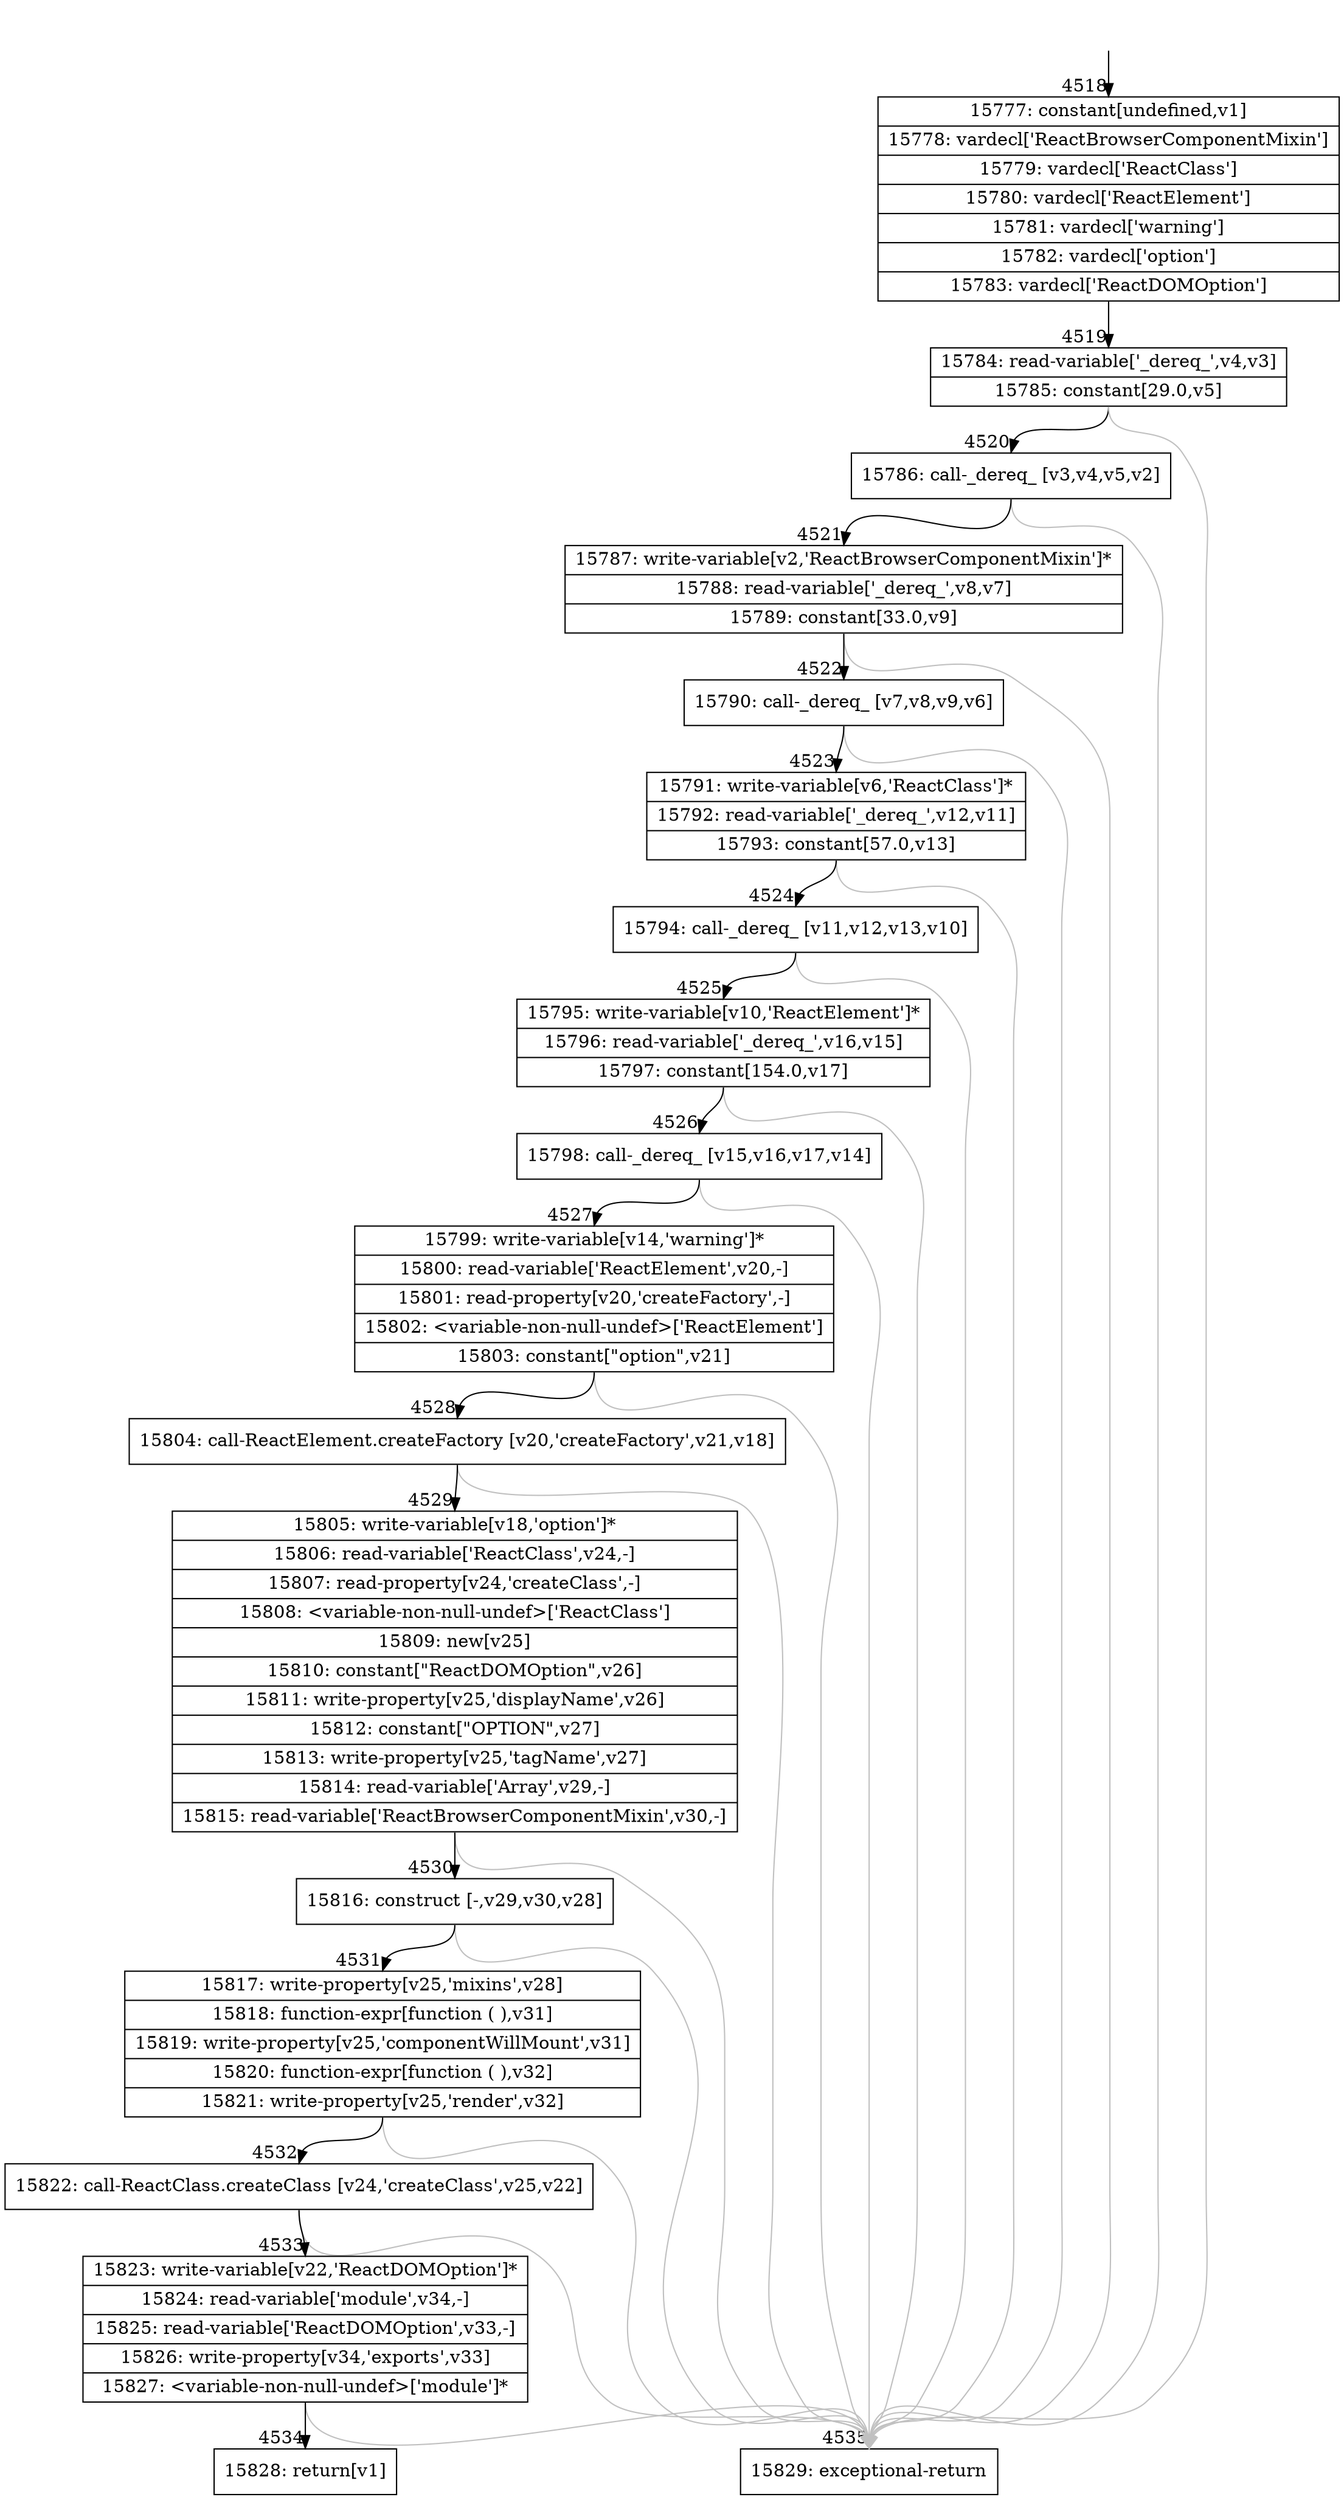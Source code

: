 digraph {
rankdir="TD"
BB_entry304[shape=none,label=""];
BB_entry304 -> BB4518 [tailport=s, headport=n, headlabel="    4518"]
BB4518 [shape=record label="{15777: constant[undefined,v1]|15778: vardecl['ReactBrowserComponentMixin']|15779: vardecl['ReactClass']|15780: vardecl['ReactElement']|15781: vardecl['warning']|15782: vardecl['option']|15783: vardecl['ReactDOMOption']}" ] 
BB4518 -> BB4519 [tailport=s, headport=n, headlabel="      4519"]
BB4519 [shape=record label="{15784: read-variable['_dereq_',v4,v3]|15785: constant[29.0,v5]}" ] 
BB4519 -> BB4520 [tailport=s, headport=n, headlabel="      4520"]
BB4519 -> BB4535 [tailport=s, headport=n, color=gray, headlabel="      4535"]
BB4520 [shape=record label="{15786: call-_dereq_ [v3,v4,v5,v2]}" ] 
BB4520 -> BB4521 [tailport=s, headport=n, headlabel="      4521"]
BB4520 -> BB4535 [tailport=s, headport=n, color=gray]
BB4521 [shape=record label="{15787: write-variable[v2,'ReactBrowserComponentMixin']*|15788: read-variable['_dereq_',v8,v7]|15789: constant[33.0,v9]}" ] 
BB4521 -> BB4522 [tailport=s, headport=n, headlabel="      4522"]
BB4521 -> BB4535 [tailport=s, headport=n, color=gray]
BB4522 [shape=record label="{15790: call-_dereq_ [v7,v8,v9,v6]}" ] 
BB4522 -> BB4523 [tailport=s, headport=n, headlabel="      4523"]
BB4522 -> BB4535 [tailport=s, headport=n, color=gray]
BB4523 [shape=record label="{15791: write-variable[v6,'ReactClass']*|15792: read-variable['_dereq_',v12,v11]|15793: constant[57.0,v13]}" ] 
BB4523 -> BB4524 [tailport=s, headport=n, headlabel="      4524"]
BB4523 -> BB4535 [tailport=s, headport=n, color=gray]
BB4524 [shape=record label="{15794: call-_dereq_ [v11,v12,v13,v10]}" ] 
BB4524 -> BB4525 [tailport=s, headport=n, headlabel="      4525"]
BB4524 -> BB4535 [tailport=s, headport=n, color=gray]
BB4525 [shape=record label="{15795: write-variable[v10,'ReactElement']*|15796: read-variable['_dereq_',v16,v15]|15797: constant[154.0,v17]}" ] 
BB4525 -> BB4526 [tailport=s, headport=n, headlabel="      4526"]
BB4525 -> BB4535 [tailport=s, headport=n, color=gray]
BB4526 [shape=record label="{15798: call-_dereq_ [v15,v16,v17,v14]}" ] 
BB4526 -> BB4527 [tailport=s, headport=n, headlabel="      4527"]
BB4526 -> BB4535 [tailport=s, headport=n, color=gray]
BB4527 [shape=record label="{15799: write-variable[v14,'warning']*|15800: read-variable['ReactElement',v20,-]|15801: read-property[v20,'createFactory',-]|15802: \<variable-non-null-undef\>['ReactElement']|15803: constant[\"option\",v21]}" ] 
BB4527 -> BB4528 [tailport=s, headport=n, headlabel="      4528"]
BB4527 -> BB4535 [tailport=s, headport=n, color=gray]
BB4528 [shape=record label="{15804: call-ReactElement.createFactory [v20,'createFactory',v21,v18]}" ] 
BB4528 -> BB4529 [tailport=s, headport=n, headlabel="      4529"]
BB4528 -> BB4535 [tailport=s, headport=n, color=gray]
BB4529 [shape=record label="{15805: write-variable[v18,'option']*|15806: read-variable['ReactClass',v24,-]|15807: read-property[v24,'createClass',-]|15808: \<variable-non-null-undef\>['ReactClass']|15809: new[v25]|15810: constant[\"ReactDOMOption\",v26]|15811: write-property[v25,'displayName',v26]|15812: constant[\"OPTION\",v27]|15813: write-property[v25,'tagName',v27]|15814: read-variable['Array',v29,-]|15815: read-variable['ReactBrowserComponentMixin',v30,-]}" ] 
BB4529 -> BB4530 [tailport=s, headport=n, headlabel="      4530"]
BB4529 -> BB4535 [tailport=s, headport=n, color=gray]
BB4530 [shape=record label="{15816: construct [-,v29,v30,v28]}" ] 
BB4530 -> BB4531 [tailport=s, headport=n, headlabel="      4531"]
BB4530 -> BB4535 [tailport=s, headport=n, color=gray]
BB4531 [shape=record label="{15817: write-property[v25,'mixins',v28]|15818: function-expr[function ( ),v31]|15819: write-property[v25,'componentWillMount',v31]|15820: function-expr[function ( ),v32]|15821: write-property[v25,'render',v32]}" ] 
BB4531 -> BB4532 [tailport=s, headport=n, headlabel="      4532"]
BB4531 -> BB4535 [tailport=s, headport=n, color=gray]
BB4532 [shape=record label="{15822: call-ReactClass.createClass [v24,'createClass',v25,v22]}" ] 
BB4532 -> BB4533 [tailport=s, headport=n, headlabel="      4533"]
BB4532 -> BB4535 [tailport=s, headport=n, color=gray]
BB4533 [shape=record label="{15823: write-variable[v22,'ReactDOMOption']*|15824: read-variable['module',v34,-]|15825: read-variable['ReactDOMOption',v33,-]|15826: write-property[v34,'exports',v33]|15827: \<variable-non-null-undef\>['module']*}" ] 
BB4533 -> BB4534 [tailport=s, headport=n, headlabel="      4534"]
BB4533 -> BB4535 [tailport=s, headport=n, color=gray]
BB4534 [shape=record label="{15828: return[v1]}" ] 
BB4535 [shape=record label="{15829: exceptional-return}" ] 
//#$~ 8485
}
